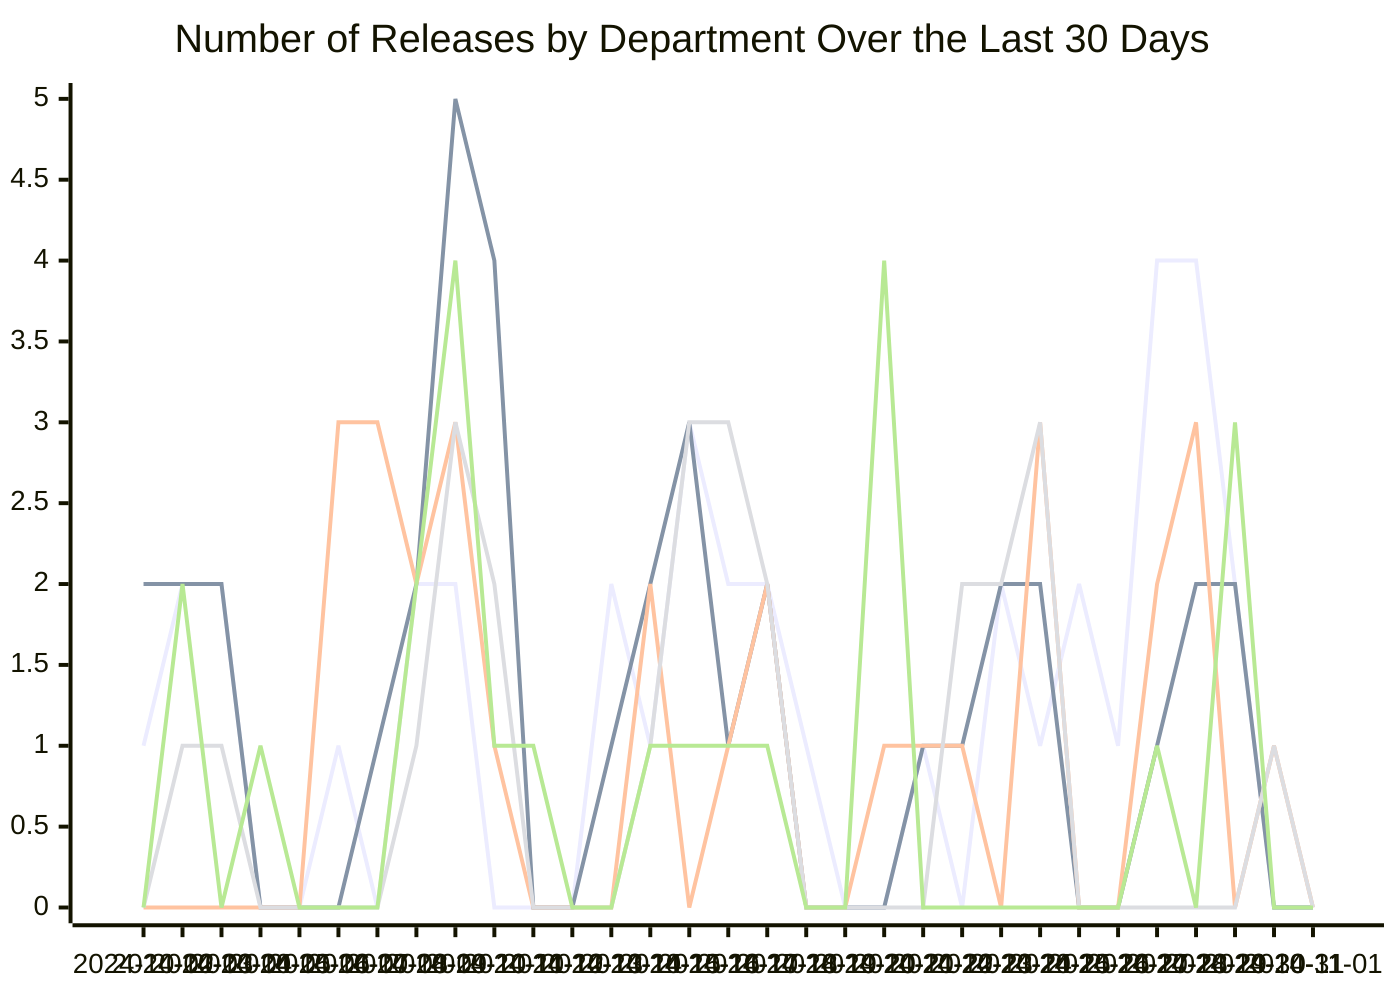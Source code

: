 xychart-beta
    title "Number of Releases by Department Over the Last 30 Days"
    x-axis [2024-10-02, 2024-10-03, 2024-10-04, 2024-10-05, 2024-10-06, 2024-10-07, 2024-10-08, 2024-10-09, 2024-10-10, 2024-10-11, 2024-10-12, 2024-10-13, 2024-10-14, 2024-10-15, 2024-10-16, 2024-10-17, 2024-10-18, 2024-10-19, 2024-10-20, 2024-10-21, 2024-10-22, 2024-10-23, 2024-10-24, 2024-10-25, 2024-10-26, 2024-10-27, 2024-10-28, 2024-10-29, 2024-10-30, 2024-10-31, 2024-11-01]
    line "Global Affairs Canada" [1, 2, 2, 0, 0, 1, 0, 2, 2, 0, 0, 0, 2, 1, 3, 2, 2, 1, 0, 0, 1, 0, 2, 1, 2, 1, 4, 4, 2, 0, 0]
    line "Housing, Infrastructure and Communities Canada" [2, 2, 2, 0, 0, 0, 1, 2, 5, 4, 0, 0, 1, 2, 3, 1, 2, 0, 0, 0, 1, 1, 2, 2, 0, 0, 1, 2, 2, 0, 0]
    line "Department of Finance Canada" [0, 0, 0, 0, 0, 3, 3, 2, 3, 1, 0, 0, 0, 2, 0, 1, 2, 0, 0, 1, 1, 1, 0, 3, 0, 0, 2, 3, 0, 1, 0]
    line "Atlantic Canada Opportunities Agency" [0, 1, 1, 0, 0, 0, 0, 1, 3, 2, 0, 0, 0, 1, 3, 3, 2, 0, 0, 0, 0, 2, 2, 3, 0, 0, 0, 0, 0, 1, 0]
    line "Parks Canada" [0, 2, 0, 1, 0, 0, 0, 2, 4, 1, 1, 0, 0, 1, 1, 1, 1, 0, 0, 4, 0, 0, 0, 0, 0, 0, 1, 0, 3, 0, 0]